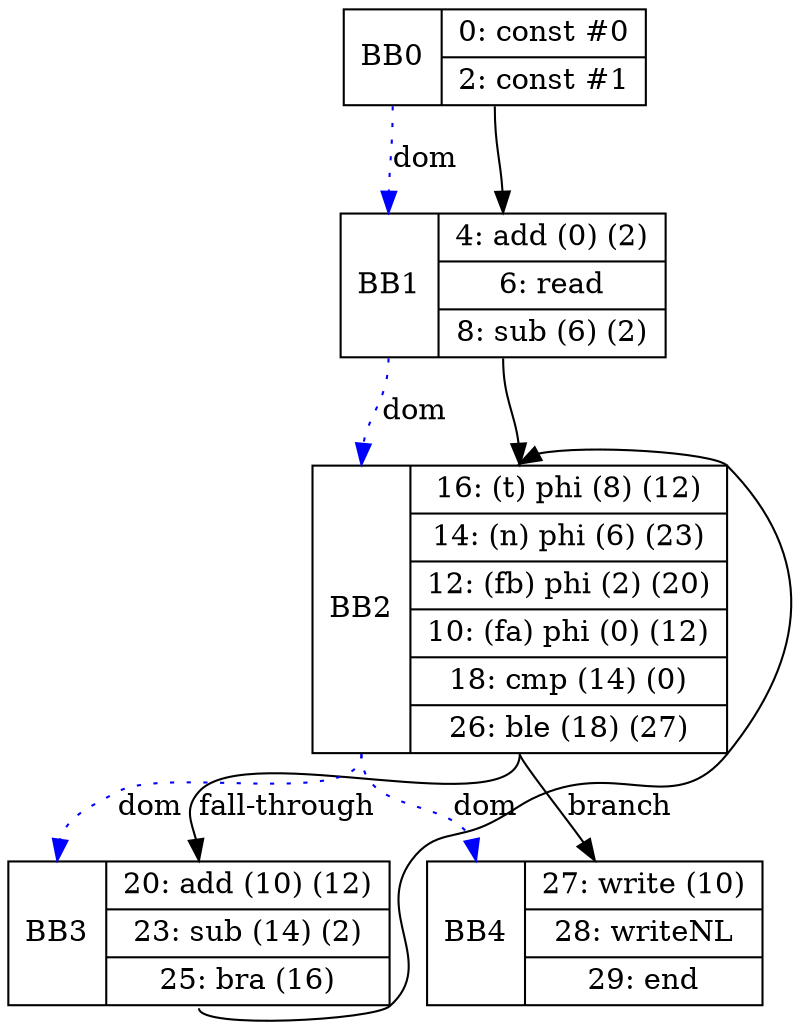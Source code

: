 digraph G {
	bb0 [shape=record, label="<b>BB0 | { 0: const #0 | 2: const #1 }"];


	bb1 [shape=record, label="<b>BB1 | { 4: add (0) (2) | 6: read | 8: sub (6) (2) }"];
	bb1:s -> bb2:n ;
	bb0:b -> bb1:b [color=blue, style=dotted, label="dom"];


	bb2 [shape=record, label="<b>BB2 | { 16: (t) phi (8) (12) | 14: (n) phi (6) (23) | 12: (fb) phi (2) (20) | 10: (fa) phi (0) (12) | 18: cmp (14) (0) | 26: ble (18) (27) }"];
	bb2:s -> bb3:n [label="fall-through"];
	bb2:s -> bb4:n [label="branch"];
	bb1:b -> bb2:b [color=blue, style=dotted, label="dom"];


	bb3 [shape=record, label="<b>BB3 | { 20: add (10) (12) | 23: sub (14) (2) | 25: bra (16) }"];
	bb3:s -> bb2:n ;
	bb2:b -> bb3:b [color=blue, style=dotted, label="dom"];


	bb4 [shape=record, label="<b>BB4 | { 27: write (10) | 28: writeNL | 29: end }"];
	bb2:b -> bb4:b [color=blue, style=dotted, label="dom"];


	bb0:s -> bb1:n
}